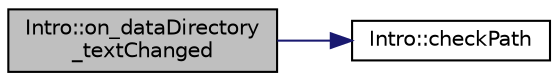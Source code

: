 digraph "Intro::on_dataDirectory_textChanged"
{
  edge [fontname="Helvetica",fontsize="10",labelfontname="Helvetica",labelfontsize="10"];
  node [fontname="Helvetica",fontsize="10",shape=record];
  rankdir="LR";
  Node30 [label="Intro::on_dataDirectory\l_textChanged",height=0.2,width=0.4,color="black", fillcolor="grey75", style="filled", fontcolor="black"];
  Node30 -> Node31 [color="midnightblue",fontsize="10",style="solid",fontname="Helvetica"];
  Node31 [label="Intro::checkPath",height=0.2,width=0.4,color="black", fillcolor="white", style="filled",URL="$class_intro.html#ade44f0419a680f69d4748aaa32e8a116"];
}
